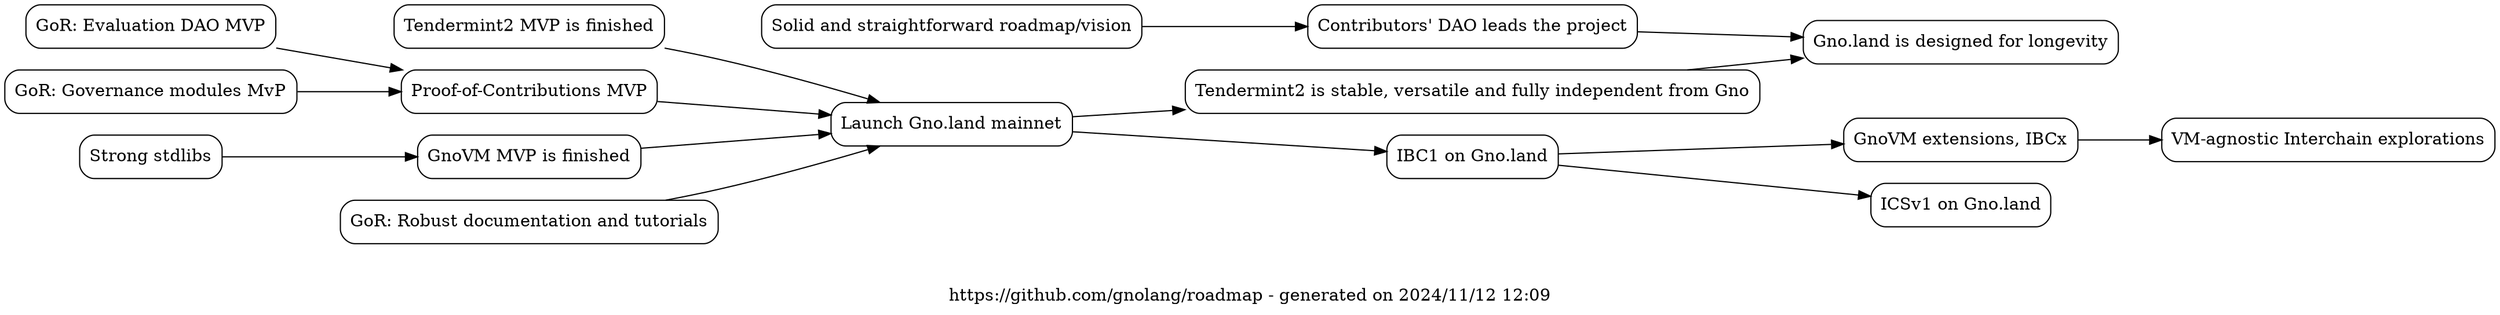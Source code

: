 digraph "" {
	graph [bb="0,0,1686.6,254.8",
		label="\n\nhttps://github.com/gnolang/roadmap - generated on 2024/11/12 12:09",
		lheight=0.68,
		lp="843.28,28.4",
		lwidth=5.42,
		rankdir=LR
	];
	node [label="\N",
		shape=ellipse
	];
	"<https://github.com/gnolang/roadmap/issues/10>"	 [height=0.5,
		href="<https://github.com/gnolang/roadmap/issues/10>",
		label="VM-agnostic Interchain explorations",
		pos="1575.2,142.8",
		shape=box,
		style=rounded,
		width=3.0947];
	"<https://github.com/gnolang/roadmap/issues/3>"	 [height=0.5,
		href="<https://github.com/gnolang/roadmap/issues/3>",
		label="Tendermint2 MVP is finished",
		pos="359.78,236.8",
		shape=box,
		style=rounded,
		width=2.5498];
	"<https://github.com/gnolang/roadmap/issues/1>"	 [height=0.5,
		href="<https://github.com/gnolang/roadmap/issues/1>",
		label="Launch Gno.land mainnet",
		pos="645.27,155.8",
		shape=box,
		style=rounded,
		width=2.2471];
	"<https://github.com/gnolang/roadmap/issues/3>" -> "<https://github.com/gnolang/roadmap/issues/1>" [key="<https://github.com/gnolang/roadmap/issues/3><https://github.com/gnolang/roadmap/issues/1>",
	pos="e,596.08,173.89 448.94,218.75 460.92,215.95 473.01,212.94 484.44,209.8 518.64,200.38 556.27,187.87 586.53,177.26"];
"<https://github.com/gnolang/roadmap/issues/6>" [height=0.5,
	href="<https://github.com/gnolang/roadmap/issues/6>",
	label="Solid and straightforward roadmap/vision",
	pos="645.27,236.8",
	shape=box,
	style=rounded,
	width=3.4676];
"<https://github.com/gnolang/roadmap/issues/7>" [height=0.5,
	href="<https://github.com/gnolang/roadmap/issues/7>",
	label="Contributors' DAO leads the project",
	pos="993.92,236.8",
	shape=box,
	style=rounded,
	width=3.0624];
"<https://github.com/gnolang/roadmap/issues/6>" -> "<https://github.com/gnolang/roadmap/issues/7>" [key="<https://github.com/gnolang/roadmap/issues/6><https://github.com/gnolang/roadmap/issues/7>",
pos="e,883.49,236.8 770.16,236.8 803.71,236.8 839.93,236.8 873.25,236.8"];
"<https://github.com/gnolang/roadmap/issues/4>" [height=0.5,
href="<https://github.com/gnolang/roadmap/issues/4>",
label="IBC1 on Gno.land",
pos="993.92,128.8",
shape=box,
style=rounded,
width=1.6534];
"<https://github.com/gnolang/roadmap/issues/1>" -> "<https://github.com/gnolang/roadmap/issues/4>" [key="<https://github.com/gnolang/roadmap/issues/1><https://github.com/gnolang/roadmap/issues/4>",
pos="e,934.18,133.43 726.13,149.54 786.1,144.89 867.01,138.63 924.16,134.2"];
"<https://github.com/gnolang/roadmap/issues/9>" [height=0.5,
href="<https://github.com/gnolang/roadmap/issues/9>",
label="Tendermint2 is stable, versatile and fully independent from Gno",
pos="993.92,182.8",
shape=box,
style=rounded,
width=5.217];
"<https://github.com/gnolang/roadmap/issues/1>" -> "<https://github.com/gnolang/roadmap/issues/9>" [key="<https://github.com/gnolang/roadmap/issues/1><https://github.com/gnolang/roadmap/issues/9>",
pos="e,806.17,168.26 726.13,162.06 747.44,163.71 771.39,165.57 795.97,167.47"];
"<https://github.com/gnolang/roadmap/issues/30>" [height=0.5,
href="<https://github.com/gnolang/roadmap/issues/30>",
label="GnoVM extensions, IBCx",
pos="1322.7,142.8",
shape=box,
style=rounded,
width=2.2582];
"<https://github.com/gnolang/roadmap/issues/30>" -> "<https://github.com/gnolang/roadmap/issues/10>" [key="<https://github.com/gnolang/roadmap/issues/30><https://github.com/gnolang/roadmap/issues/10>",
pos="e,1463.7,142.8 1404,142.8 1419.8,142.8 1436.6,142.8 1453.3,142.8"];
"<https://github.com/gnolang/roadmap/issues/8>" [height=0.5,
href="<https://github.com/gnolang/roadmap/issues/8>",
label="Gno.land is designed for longevity",
pos="1322.7,223.8",
shape=box,
style=rounded,
width=2.9169];
"<https://github.com/gnolang/roadmap/issues/7>" -> "<https://github.com/gnolang/roadmap/issues/8>" [key="<https://github.com/gnolang/roadmap/issues/7><https://github.com/gnolang/roadmap/issues/8>",
pos="e,1217.6,227.96 1104.3,232.44 1137.5,231.12 1173.9,229.68 1207.4,228.36"];
"<https://github.com/gnolang/roadmap/issues/11>" [height=0.5,
href="<https://github.com/gnolang/roadmap/issues/11>",
label="Proof-of-Contributions MVP",
pos="359.78,182.8",
shape=box,
style=rounded,
width=2.485];
"<https://github.com/gnolang/roadmap/issues/11>" -> "<https://github.com/gnolang/roadmap/issues/1>" [key="<https://github.com/gnolang/roadmap/issues/11><https://github.com/gnolang/roadmap/issues/1>",
pos="e,564.27,163.46 449.33,174.33 482.67,171.18 520.54,167.6 554.03,164.43"];
"<https://github.com/gnolang/roadmap/issues/2>" [height=0.5,
href="<https://github.com/gnolang/roadmap/issues/2>",
label="GnoVM MVP is finished",
pos="359.78,128.8",
shape=box,
style=rounded,
width=2.1934];
"<https://github.com/gnolang/roadmap/issues/2>" -> "<https://github.com/gnolang/roadmap/issues/1>" [key="<https://github.com/gnolang/roadmap/issues/2><https://github.com/gnolang/roadmap/issues/1>",
pos="e,563.98,148.11 438.93,136.29 474.52,139.65 516.75,143.65 553.71,147.14"];
"<https://github.com/gnolang/roadmap/issues/33>" [height=0.5,
href="<https://github.com/gnolang/roadmap/issues/33>",
label="Strong stdlibs",
pos="99.563,128.8",
shape=box,
style=rounded,
width=1.2971];
"<https://github.com/gnolang/roadmap/issues/33>" -> "<https://github.com/gnolang/roadmap/issues/2>" [key="<https://github.com/gnolang/roadmap/issues/33><https://github.com/gnolang/roadmap/issues/2>",
pos="e,280.66,128.8 146.39,128.8 180.86,128.8 228.78,128.8 270.48,128.8"];
"<https://github.com/gnolang/roadmap/issues/12>" [height=0.5,
href="<https://github.com/gnolang/roadmap/issues/12>",
label="GoR: Evaluation DAO MVP",
pos="99.563,236.8",
shape=box,
style=rounded,
width=2.4742];
"<https://github.com/gnolang/roadmap/issues/12>" -> "<https://github.com/gnolang/roadmap/issues/11>" [key="<https://github.com/gnolang/roadmap/issues/12><https://github.com/gnolang/roadmap/issues/11>",
pos="e,272.85,200.84 186.57,218.74 211.1,213.66 237.92,208.09 262.98,202.89"];
"<https://github.com/gnolang/roadmap/issues/32>" [height=0.5,
href="<https://github.com/gnolang/roadmap/issues/32>",
label="GoR: Robust documentation and tutorials",
pos="359.78,74.8",
shape=box,
style=rounded,
width=3.4626];
"<https://github.com/gnolang/roadmap/issues/32>" -> "<https://github.com/gnolang/roadmap/issues/1>" [key="<https://github.com/gnolang/roadmap/issues/32><https://github.com/gnolang/roadmap/issues/1>",
pos="e,596.08,137.71 448.94,92.854 460.92,95.647 473.01,98.656 484.44,101.8 518.64,111.22 556.27,123.73 586.53,134.34"];
"<https://github.com/gnolang/roadmap/issues/4>" -> "<https://github.com/gnolang/roadmap/issues/30>" [key="<https://github.com/gnolang/roadmap/issues/4><https://github.com/gnolang/roadmap/issues/30>",
pos="e,1241.4,139.34 1053.5,131.34 1103,133.45 1174.5,136.49 1231.3,138.91"];
"<https://github.com/gnolang/roadmap/issues/5>" [height=0.5,
href="<https://github.com/gnolang/roadmap/issues/5>",
label="ICSv1 on Gno.land",
pos="1322.7,88.8",
shape=box,
style=rounded,
width=1.729];
"<https://github.com/gnolang/roadmap/issues/4>" -> "<https://github.com/gnolang/roadmap/issues/5>" [key="<https://github.com/gnolang/roadmap/issues/4><https://github.com/gnolang/roadmap/issues/5>",
pos="e,1260.3,96.398 1053.5,121.56 1108.7,114.83 1191.2,104.8 1250.3,97.616"];
"<https://github.com/gnolang/roadmap/issues/9>" -> "<https://github.com/gnolang/roadmap/issues/8>" [key="<https://github.com/gnolang/roadmap/issues/9><https://github.com/gnolang/roadmap/issues/8>",
pos="e,1217.5,210.68 1138.6,200.84 1161.6,203.71 1185.2,206.65 1207.4,209.42"];
"<https://github.com/gnolang/roadmap/issues/31>" [height=0.5,
href="<https://github.com/gnolang/roadmap/issues/31>",
label="GoR: Governance modules MvP",
pos="99.563,182.8",
shape=box,
style=rounded,
width=2.7657];
"<https://github.com/gnolang/roadmap/issues/31>" -> "<https://github.com/gnolang/roadmap/issues/11>" [key="<https://github.com/gnolang/roadmap/issues/31><https://github.com/gnolang/roadmap/issues/11>",
pos="e,269.98,182.8 199.43,182.8 219.2,182.8 239.96,182.8 259.74,182.8"];
}
